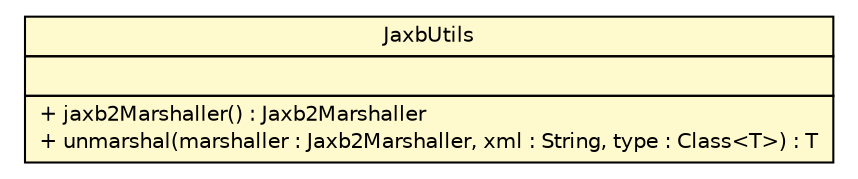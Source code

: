 #!/usr/local/bin/dot
#
# Class diagram 
# Generated by UMLGraph version R5_6-24-gf6e263 (http://www.umlgraph.org/)
#

digraph G {
	edge [fontname="Helvetica",fontsize=10,labelfontname="Helvetica",labelfontsize=10];
	node [fontname="Helvetica",fontsize=10,shape=plaintext];
	nodesep=0.25;
	ranksep=0.5;
	// cn.home1.oss.lib.common.JaxbUtils
	c3629 [label=<<table title="cn.home1.oss.lib.common.JaxbUtils" border="0" cellborder="1" cellspacing="0" cellpadding="2" port="p" bgcolor="lemonChiffon" href="./JaxbUtils.html">
		<tr><td><table border="0" cellspacing="0" cellpadding="1">
<tr><td align="center" balign="center"> JaxbUtils </td></tr>
		</table></td></tr>
		<tr><td><table border="0" cellspacing="0" cellpadding="1">
<tr><td align="left" balign="left">  </td></tr>
		</table></td></tr>
		<tr><td><table border="0" cellspacing="0" cellpadding="1">
<tr><td align="left" balign="left"> + jaxb2Marshaller() : Jaxb2Marshaller </td></tr>
<tr><td align="left" balign="left"> + unmarshal(marshaller : Jaxb2Marshaller, xml : String, type : Class&lt;T&gt;) : T </td></tr>
		</table></td></tr>
		</table>>, URL="./JaxbUtils.html", fontname="Helvetica", fontcolor="black", fontsize=10.0];
}

